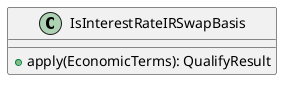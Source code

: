 @startuml

    class IsInterestRateIRSwapBasis [[IsInterestRateIRSwapBasis.html]] {
        +apply(EconomicTerms): QualifyResult
    }

@enduml
